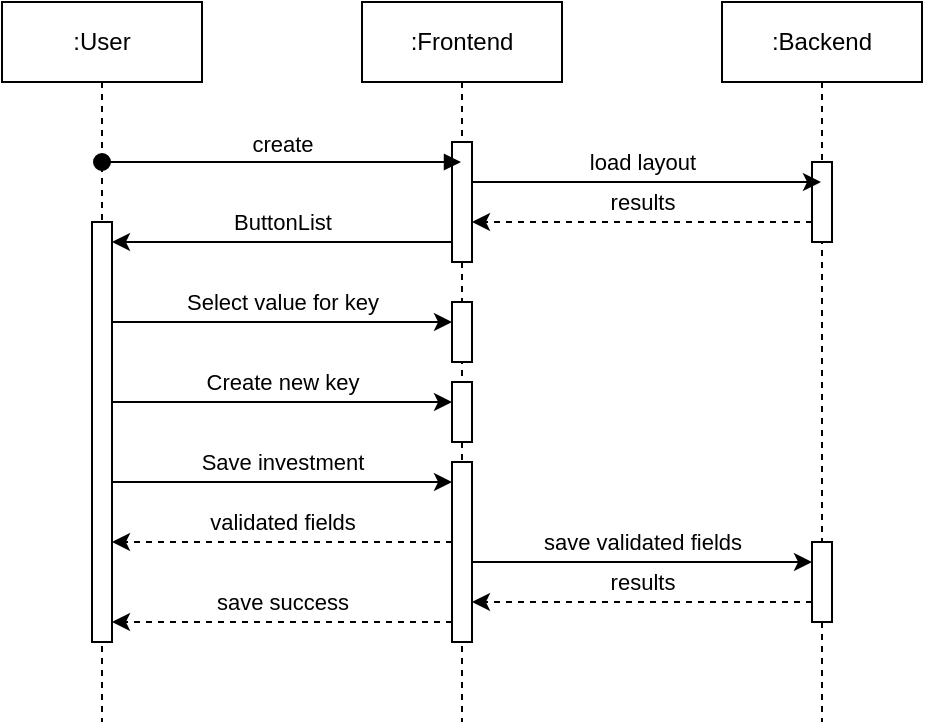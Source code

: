 <mxfile version="24.4.2" type="github">
  <diagram name="Page-1" id="2YBvvXClWsGukQMizWep">
    <mxGraphModel dx="819" dy="422" grid="1" gridSize="10" guides="1" tooltips="1" connect="1" arrows="1" fold="1" page="1" pageScale="1" pageWidth="850" pageHeight="1100" math="0" shadow="0">
      <root>
        <mxCell id="0" />
        <mxCell id="1" parent="0" />
        <mxCell id="aM9ryv3xv72pqoxQDRHE-1" value=":User" style="shape=umlLifeline;perimeter=lifelinePerimeter;whiteSpace=wrap;html=1;container=0;dropTarget=0;collapsible=0;recursiveResize=0;outlineConnect=0;portConstraint=eastwest;newEdgeStyle={&quot;edgeStyle&quot;:&quot;elbowEdgeStyle&quot;,&quot;elbow&quot;:&quot;vertical&quot;,&quot;curved&quot;:0,&quot;rounded&quot;:0};" parent="1" vertex="1">
          <mxGeometry x="40" y="40" width="100" height="360" as="geometry" />
        </mxCell>
        <mxCell id="aM9ryv3xv72pqoxQDRHE-5" value=":Frontend" style="shape=umlLifeline;perimeter=lifelinePerimeter;whiteSpace=wrap;html=1;container=0;dropTarget=0;collapsible=0;recursiveResize=0;outlineConnect=0;portConstraint=eastwest;newEdgeStyle={&quot;edgeStyle&quot;:&quot;elbowEdgeStyle&quot;,&quot;elbow&quot;:&quot;vertical&quot;,&quot;curved&quot;:0,&quot;rounded&quot;:0};" parent="1" vertex="1">
          <mxGeometry x="220" y="40" width="100" height="360" as="geometry" />
        </mxCell>
        <mxCell id="DXlFjSc55V90m-PHjBmH-2" value="" style="html=1;points=[];perimeter=orthogonalPerimeter;outlineConnect=0;targetShapes=umlLifeline;portConstraint=eastwest;newEdgeStyle={&quot;edgeStyle&quot;:&quot;elbowEdgeStyle&quot;,&quot;elbow&quot;:&quot;vertical&quot;,&quot;curved&quot;:0,&quot;rounded&quot;:0};" vertex="1" parent="aM9ryv3xv72pqoxQDRHE-5">
          <mxGeometry x="45" y="70" width="10" height="60" as="geometry" />
        </mxCell>
        <mxCell id="DXlFjSc55V90m-PHjBmH-14" value="" style="html=1;points=[];perimeter=orthogonalPerimeter;outlineConnect=0;targetShapes=umlLifeline;portConstraint=eastwest;newEdgeStyle={&quot;edgeStyle&quot;:&quot;elbowEdgeStyle&quot;,&quot;elbow&quot;:&quot;vertical&quot;,&quot;curved&quot;:0,&quot;rounded&quot;:0};" vertex="1" parent="aM9ryv3xv72pqoxQDRHE-5">
          <mxGeometry x="45" y="150" width="10" height="30" as="geometry" />
        </mxCell>
        <mxCell id="DXlFjSc55V90m-PHjBmH-16" value="" style="html=1;points=[];perimeter=orthogonalPerimeter;outlineConnect=0;targetShapes=umlLifeline;portConstraint=eastwest;newEdgeStyle={&quot;edgeStyle&quot;:&quot;elbowEdgeStyle&quot;,&quot;elbow&quot;:&quot;vertical&quot;,&quot;curved&quot;:0,&quot;rounded&quot;:0};" vertex="1" parent="aM9ryv3xv72pqoxQDRHE-5">
          <mxGeometry x="45" y="190" width="10" height="30" as="geometry" />
        </mxCell>
        <mxCell id="DXlFjSc55V90m-PHjBmH-17" style="edgeStyle=elbowEdgeStyle;rounded=0;orthogonalLoop=1;jettySize=auto;html=1;elbow=vertical;curved=0;" edge="1" parent="aM9ryv3xv72pqoxQDRHE-5">
          <mxGeometry relative="1" as="geometry">
            <mxPoint x="-130" y="230" as="sourcePoint" />
            <mxPoint x="-130" y="230" as="targetPoint" />
            <Array as="points" />
          </mxGeometry>
        </mxCell>
        <mxCell id="DXlFjSc55V90m-PHjBmH-18" value="Create new key" style="edgeStyle=elbowEdgeStyle;rounded=0;orthogonalLoop=1;jettySize=auto;html=1;elbow=vertical;curved=0;" edge="1" target="DXlFjSc55V90m-PHjBmH-16" parent="aM9ryv3xv72pqoxQDRHE-5">
          <mxGeometry y="10" relative="1" as="geometry">
            <mxPoint x="-125" y="200" as="sourcePoint" />
            <Array as="points">
              <mxPoint x="-40" y="200" />
            </Array>
            <mxPoint as="offset" />
          </mxGeometry>
        </mxCell>
        <mxCell id="DXlFjSc55V90m-PHjBmH-19" value="" style="html=1;points=[];perimeter=orthogonalPerimeter;outlineConnect=0;targetShapes=umlLifeline;portConstraint=eastwest;newEdgeStyle={&quot;edgeStyle&quot;:&quot;elbowEdgeStyle&quot;,&quot;elbow&quot;:&quot;vertical&quot;,&quot;curved&quot;:0,&quot;rounded&quot;:0};" vertex="1" parent="aM9ryv3xv72pqoxQDRHE-5">
          <mxGeometry x="45" y="230" width="10" height="90" as="geometry" />
        </mxCell>
        <mxCell id="DXlFjSc55V90m-PHjBmH-20" style="edgeStyle=elbowEdgeStyle;rounded=0;orthogonalLoop=1;jettySize=auto;html=1;elbow=vertical;curved=0;" edge="1" parent="aM9ryv3xv72pqoxQDRHE-5">
          <mxGeometry relative="1" as="geometry">
            <mxPoint x="-130" y="270" as="sourcePoint" />
            <mxPoint x="-130" y="270" as="targetPoint" />
            <Array as="points" />
          </mxGeometry>
        </mxCell>
        <mxCell id="DXlFjSc55V90m-PHjBmH-21" value="Save investment" style="edgeStyle=elbowEdgeStyle;rounded=0;orthogonalLoop=1;jettySize=auto;html=1;elbow=vertical;curved=0;" edge="1" target="DXlFjSc55V90m-PHjBmH-19" parent="aM9ryv3xv72pqoxQDRHE-5">
          <mxGeometry y="10" relative="1" as="geometry">
            <mxPoint x="-125" y="240" as="sourcePoint" />
            <Array as="points">
              <mxPoint x="-40" y="240" />
            </Array>
            <mxPoint as="offset" />
          </mxGeometry>
        </mxCell>
        <mxCell id="DXlFjSc55V90m-PHjBmH-1" value=":Backend" style="shape=umlLifeline;perimeter=lifelinePerimeter;whiteSpace=wrap;html=1;container=0;dropTarget=0;collapsible=0;recursiveResize=0;outlineConnect=0;portConstraint=eastwest;newEdgeStyle={&quot;edgeStyle&quot;:&quot;elbowEdgeStyle&quot;,&quot;elbow&quot;:&quot;vertical&quot;,&quot;curved&quot;:0,&quot;rounded&quot;:0};" vertex="1" parent="1">
          <mxGeometry x="400" y="40" width="100" height="360" as="geometry" />
        </mxCell>
        <mxCell id="DXlFjSc55V90m-PHjBmH-8" value="" style="html=1;points=[];perimeter=orthogonalPerimeter;outlineConnect=0;targetShapes=umlLifeline;portConstraint=eastwest;newEdgeStyle={&quot;edgeStyle&quot;:&quot;elbowEdgeStyle&quot;,&quot;elbow&quot;:&quot;vertical&quot;,&quot;curved&quot;:0,&quot;rounded&quot;:0};" vertex="1" parent="DXlFjSc55V90m-PHjBmH-1">
          <mxGeometry x="45" y="80" width="10" height="40" as="geometry" />
        </mxCell>
        <mxCell id="DXlFjSc55V90m-PHjBmH-26" value="" style="html=1;points=[];perimeter=orthogonalPerimeter;outlineConnect=0;targetShapes=umlLifeline;portConstraint=eastwest;newEdgeStyle={&quot;edgeStyle&quot;:&quot;elbowEdgeStyle&quot;,&quot;elbow&quot;:&quot;vertical&quot;,&quot;curved&quot;:0,&quot;rounded&quot;:0};" vertex="1" parent="DXlFjSc55V90m-PHjBmH-1">
          <mxGeometry x="45" y="270" width="10" height="40" as="geometry" />
        </mxCell>
        <mxCell id="aM9ryv3xv72pqoxQDRHE-3" value="create" style="html=1;verticalAlign=bottom;startArrow=oval;endArrow=block;startSize=8;edgeStyle=elbowEdgeStyle;elbow=vertical;curved=0;rounded=0;" parent="1" target="aM9ryv3xv72pqoxQDRHE-5" edge="1" source="aM9ryv3xv72pqoxQDRHE-1">
          <mxGeometry relative="1" as="geometry">
            <mxPoint x="-60.001" y="130" as="sourcePoint" />
            <mxPoint x="269.64" y="330" as="targetPoint" />
            <Array as="points">
              <mxPoint x="180" y="120" />
            </Array>
          </mxGeometry>
        </mxCell>
        <mxCell id="DXlFjSc55V90m-PHjBmH-4" value="load layout" style="edgeStyle=elbowEdgeStyle;rounded=0;orthogonalLoop=1;jettySize=auto;html=1;elbow=vertical;curved=0;" edge="1" parent="1" source="DXlFjSc55V90m-PHjBmH-2" target="DXlFjSc55V90m-PHjBmH-1">
          <mxGeometry x="-0.026" y="10" relative="1" as="geometry">
            <Array as="points">
              <mxPoint x="360" y="130" />
            </Array>
            <mxPoint as="offset" />
          </mxGeometry>
        </mxCell>
        <mxCell id="DXlFjSc55V90m-PHjBmH-9" value="results" style="edgeStyle=elbowEdgeStyle;rounded=0;orthogonalLoop=1;jettySize=auto;html=1;elbow=vertical;curved=0;dashed=1;" edge="1" parent="1" source="DXlFjSc55V90m-PHjBmH-8" target="DXlFjSc55V90m-PHjBmH-2">
          <mxGeometry y="-10" relative="1" as="geometry">
            <Array as="points">
              <mxPoint x="330" y="150" />
              <mxPoint x="350" y="170" />
              <mxPoint x="360" y="170" />
            </Array>
            <mxPoint as="offset" />
          </mxGeometry>
        </mxCell>
        <mxCell id="DXlFjSc55V90m-PHjBmH-11" style="edgeStyle=elbowEdgeStyle;rounded=0;orthogonalLoop=1;jettySize=auto;html=1;elbow=vertical;curved=0;" edge="1" parent="1" source="aM9ryv3xv72pqoxQDRHE-2" target="aM9ryv3xv72pqoxQDRHE-1">
          <mxGeometry relative="1" as="geometry">
            <Array as="points" />
          </mxGeometry>
        </mxCell>
        <mxCell id="DXlFjSc55V90m-PHjBmH-12" value="ButtonList" style="edgeStyle=elbowEdgeStyle;rounded=0;orthogonalLoop=1;jettySize=auto;html=1;elbow=vertical;curved=0;" edge="1" parent="1" source="DXlFjSc55V90m-PHjBmH-2" target="aM9ryv3xv72pqoxQDRHE-2">
          <mxGeometry y="-10" relative="1" as="geometry">
            <mxPoint x="265" y="180" as="sourcePoint" />
            <mxPoint x="90" y="180" as="targetPoint" />
            <Array as="points">
              <mxPoint x="180" y="160" />
            </Array>
            <mxPoint as="offset" />
          </mxGeometry>
        </mxCell>
        <mxCell id="DXlFjSc55V90m-PHjBmH-15" value="Select value for key" style="edgeStyle=elbowEdgeStyle;rounded=0;orthogonalLoop=1;jettySize=auto;html=1;elbow=vertical;curved=0;" edge="1" parent="1" source="aM9ryv3xv72pqoxQDRHE-2" target="DXlFjSc55V90m-PHjBmH-14">
          <mxGeometry y="10" relative="1" as="geometry">
            <Array as="points">
              <mxPoint x="180" y="200" />
            </Array>
            <mxPoint as="offset" />
          </mxGeometry>
        </mxCell>
        <mxCell id="aM9ryv3xv72pqoxQDRHE-2" value="" style="html=1;points=[];perimeter=orthogonalPerimeter;outlineConnect=0;targetShapes=umlLifeline;portConstraint=eastwest;newEdgeStyle={&quot;edgeStyle&quot;:&quot;elbowEdgeStyle&quot;,&quot;elbow&quot;:&quot;vertical&quot;,&quot;curved&quot;:0,&quot;rounded&quot;:0};" parent="1" vertex="1">
          <mxGeometry x="85" y="150" width="10" height="210" as="geometry" />
        </mxCell>
        <mxCell id="DXlFjSc55V90m-PHjBmH-22" value="validated fields" style="edgeStyle=elbowEdgeStyle;rounded=0;orthogonalLoop=1;jettySize=auto;html=1;elbow=vertical;curved=0;dashed=1;" edge="1" parent="1">
          <mxGeometry y="-10" relative="1" as="geometry">
            <mxPoint x="265" y="310" as="sourcePoint" />
            <mxPoint x="95" y="310" as="targetPoint" />
            <Array as="points">
              <mxPoint x="203" y="310" />
            </Array>
            <mxPoint as="offset" />
          </mxGeometry>
        </mxCell>
        <mxCell id="DXlFjSc55V90m-PHjBmH-27" value="save validated fields" style="edgeStyle=elbowEdgeStyle;rounded=0;orthogonalLoop=1;jettySize=auto;html=1;elbow=vertical;curved=0;" edge="1" parent="1" source="DXlFjSc55V90m-PHjBmH-19" target="DXlFjSc55V90m-PHjBmH-26">
          <mxGeometry y="10" relative="1" as="geometry">
            <Array as="points">
              <mxPoint x="300" y="320" />
            </Array>
            <mxPoint as="offset" />
          </mxGeometry>
        </mxCell>
        <mxCell id="DXlFjSc55V90m-PHjBmH-28" value="results" style="edgeStyle=elbowEdgeStyle;rounded=0;orthogonalLoop=1;jettySize=auto;html=1;elbow=vertical;curved=0;dashed=1;" edge="1" parent="1">
          <mxGeometry y="-10" relative="1" as="geometry">
            <mxPoint x="445" y="340" as="sourcePoint" />
            <mxPoint x="275" y="340" as="targetPoint" />
            <mxPoint as="offset" />
          </mxGeometry>
        </mxCell>
        <mxCell id="DXlFjSc55V90m-PHjBmH-29" value="save success" style="edgeStyle=elbowEdgeStyle;rounded=0;orthogonalLoop=1;jettySize=auto;html=1;elbow=vertical;curved=0;dashed=1;" edge="1" parent="1">
          <mxGeometry y="-10" relative="1" as="geometry">
            <mxPoint x="265" y="350.003" as="sourcePoint" />
            <mxPoint x="95" y="350.003" as="targetPoint" />
            <mxPoint as="offset" />
          </mxGeometry>
        </mxCell>
      </root>
    </mxGraphModel>
  </diagram>
</mxfile>
